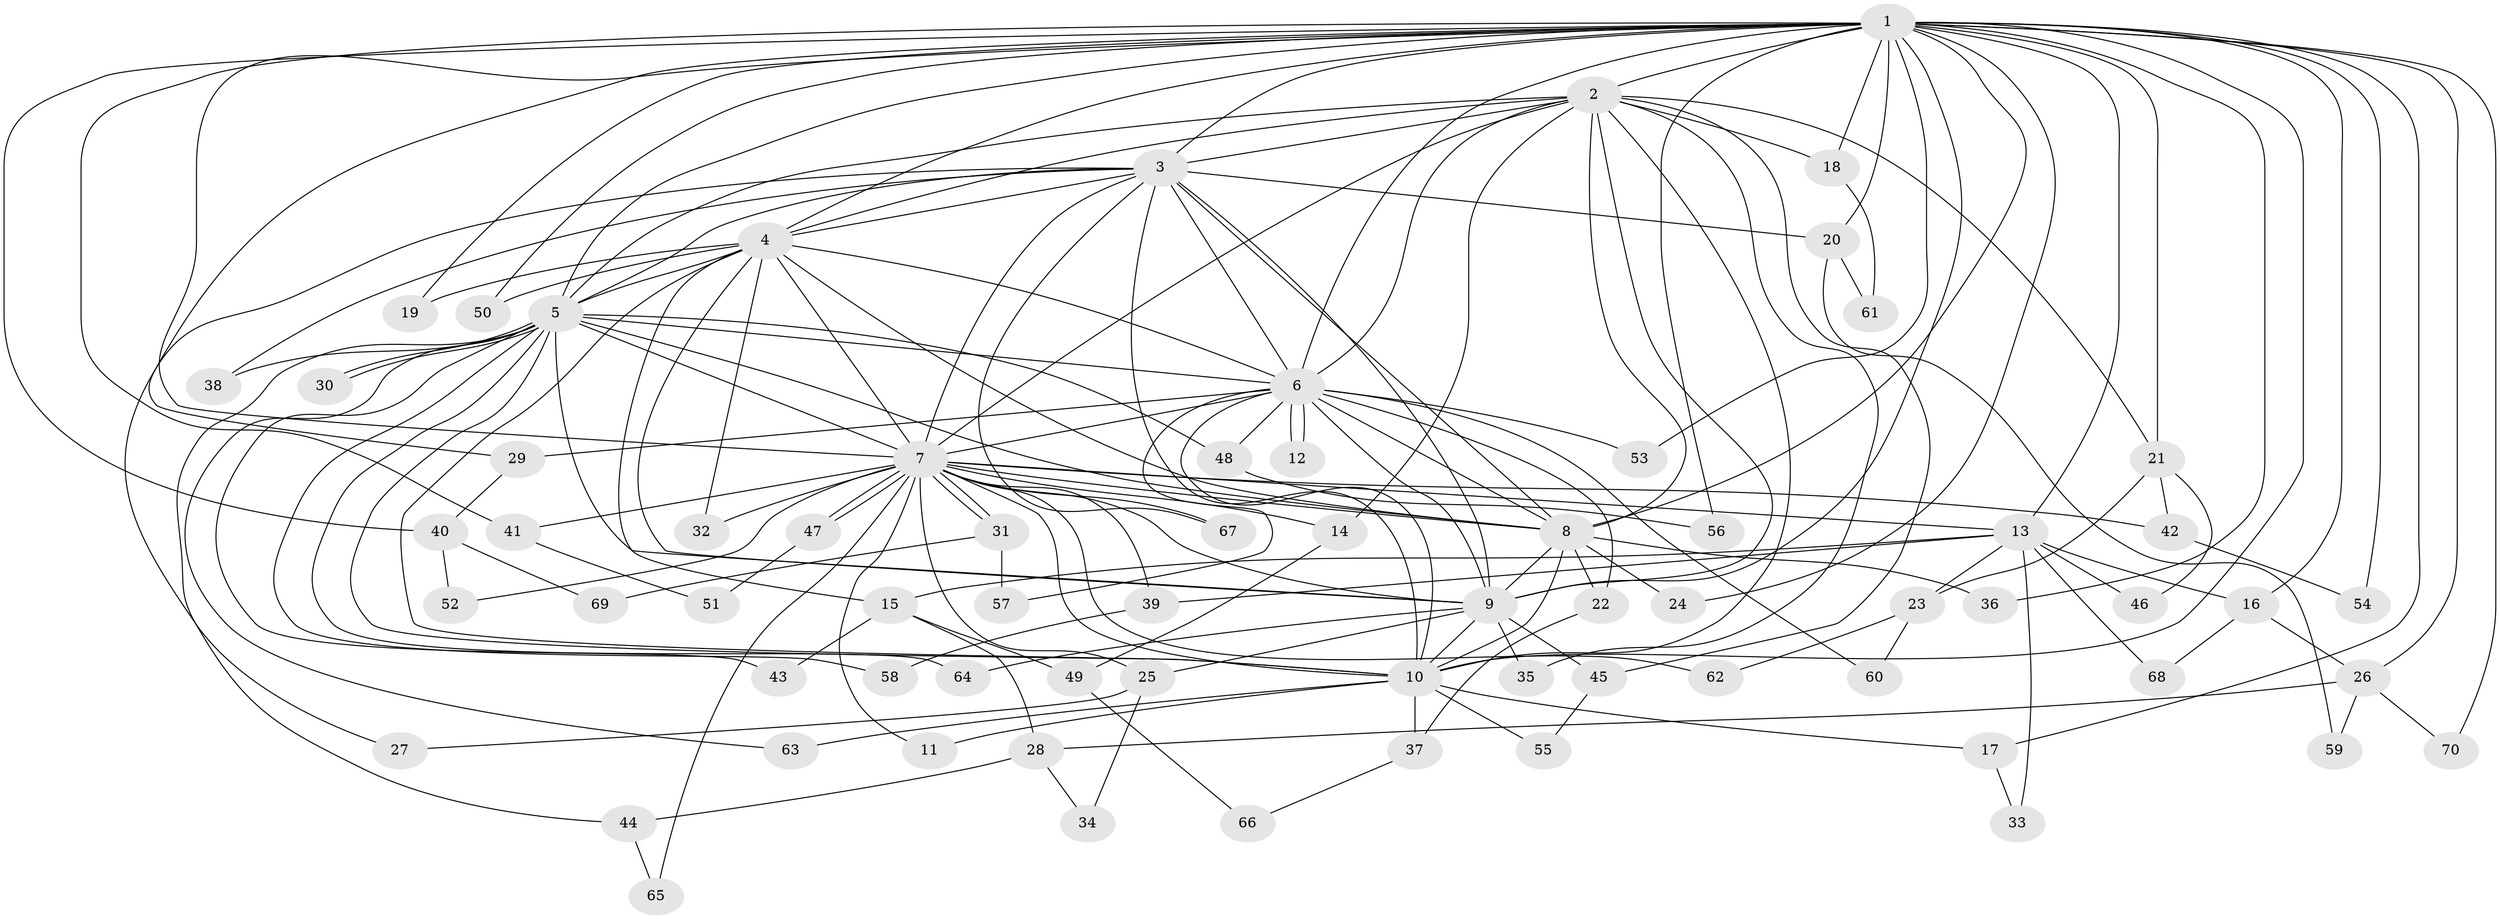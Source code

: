 // coarse degree distribution, {12: 0.04, 11: 0.04, 9: 0.02, 4: 0.12, 3: 0.3, 22: 0.02, 5: 0.04, 2: 0.32, 19: 0.02, 14: 0.02, 1: 0.04, 13: 0.02}
// Generated by graph-tools (version 1.1) at 2025/36/03/04/25 23:36:29]
// undirected, 70 vertices, 165 edges
graph export_dot {
  node [color=gray90,style=filled];
  1;
  2;
  3;
  4;
  5;
  6;
  7;
  8;
  9;
  10;
  11;
  12;
  13;
  14;
  15;
  16;
  17;
  18;
  19;
  20;
  21;
  22;
  23;
  24;
  25;
  26;
  27;
  28;
  29;
  30;
  31;
  32;
  33;
  34;
  35;
  36;
  37;
  38;
  39;
  40;
  41;
  42;
  43;
  44;
  45;
  46;
  47;
  48;
  49;
  50;
  51;
  52;
  53;
  54;
  55;
  56;
  57;
  58;
  59;
  60;
  61;
  62;
  63;
  64;
  65;
  66;
  67;
  68;
  69;
  70;
  1 -- 2;
  1 -- 3;
  1 -- 4;
  1 -- 5;
  1 -- 6;
  1 -- 7;
  1 -- 8;
  1 -- 9;
  1 -- 10;
  1 -- 13;
  1 -- 16;
  1 -- 17;
  1 -- 18;
  1 -- 19;
  1 -- 20;
  1 -- 21;
  1 -- 24;
  1 -- 26;
  1 -- 29;
  1 -- 36;
  1 -- 40;
  1 -- 41;
  1 -- 50;
  1 -- 53;
  1 -- 54;
  1 -- 56;
  1 -- 70;
  2 -- 3;
  2 -- 4;
  2 -- 5;
  2 -- 6;
  2 -- 7;
  2 -- 8;
  2 -- 9;
  2 -- 10;
  2 -- 14;
  2 -- 18;
  2 -- 21;
  2 -- 35;
  2 -- 45;
  3 -- 4;
  3 -- 5;
  3 -- 6;
  3 -- 7;
  3 -- 8;
  3 -- 9;
  3 -- 10;
  3 -- 20;
  3 -- 27;
  3 -- 38;
  3 -- 67;
  4 -- 5;
  4 -- 6;
  4 -- 7;
  4 -- 8;
  4 -- 9;
  4 -- 10;
  4 -- 15;
  4 -- 19;
  4 -- 32;
  4 -- 50;
  5 -- 6;
  5 -- 7;
  5 -- 8;
  5 -- 9;
  5 -- 10;
  5 -- 30;
  5 -- 30;
  5 -- 38;
  5 -- 43;
  5 -- 44;
  5 -- 48;
  5 -- 58;
  5 -- 63;
  5 -- 64;
  6 -- 7;
  6 -- 8;
  6 -- 9;
  6 -- 10;
  6 -- 12;
  6 -- 12;
  6 -- 22;
  6 -- 29;
  6 -- 48;
  6 -- 53;
  6 -- 57;
  6 -- 60;
  7 -- 8;
  7 -- 9;
  7 -- 10;
  7 -- 11;
  7 -- 13;
  7 -- 14;
  7 -- 25;
  7 -- 31;
  7 -- 31;
  7 -- 32;
  7 -- 39;
  7 -- 41;
  7 -- 42;
  7 -- 47;
  7 -- 47;
  7 -- 52;
  7 -- 62;
  7 -- 65;
  7 -- 67;
  8 -- 9;
  8 -- 10;
  8 -- 22;
  8 -- 24;
  8 -- 36;
  9 -- 10;
  9 -- 25;
  9 -- 35;
  9 -- 45;
  9 -- 64;
  10 -- 11;
  10 -- 17;
  10 -- 37;
  10 -- 55;
  10 -- 63;
  13 -- 15;
  13 -- 16;
  13 -- 23;
  13 -- 33;
  13 -- 39;
  13 -- 46;
  13 -- 68;
  14 -- 49;
  15 -- 28;
  15 -- 43;
  15 -- 49;
  16 -- 26;
  16 -- 68;
  17 -- 33;
  18 -- 61;
  20 -- 59;
  20 -- 61;
  21 -- 23;
  21 -- 42;
  21 -- 46;
  22 -- 37;
  23 -- 60;
  23 -- 62;
  25 -- 27;
  25 -- 34;
  26 -- 28;
  26 -- 59;
  26 -- 70;
  28 -- 34;
  28 -- 44;
  29 -- 40;
  31 -- 57;
  31 -- 69;
  37 -- 66;
  39 -- 58;
  40 -- 52;
  40 -- 69;
  41 -- 51;
  42 -- 54;
  44 -- 65;
  45 -- 55;
  47 -- 51;
  48 -- 56;
  49 -- 66;
}
